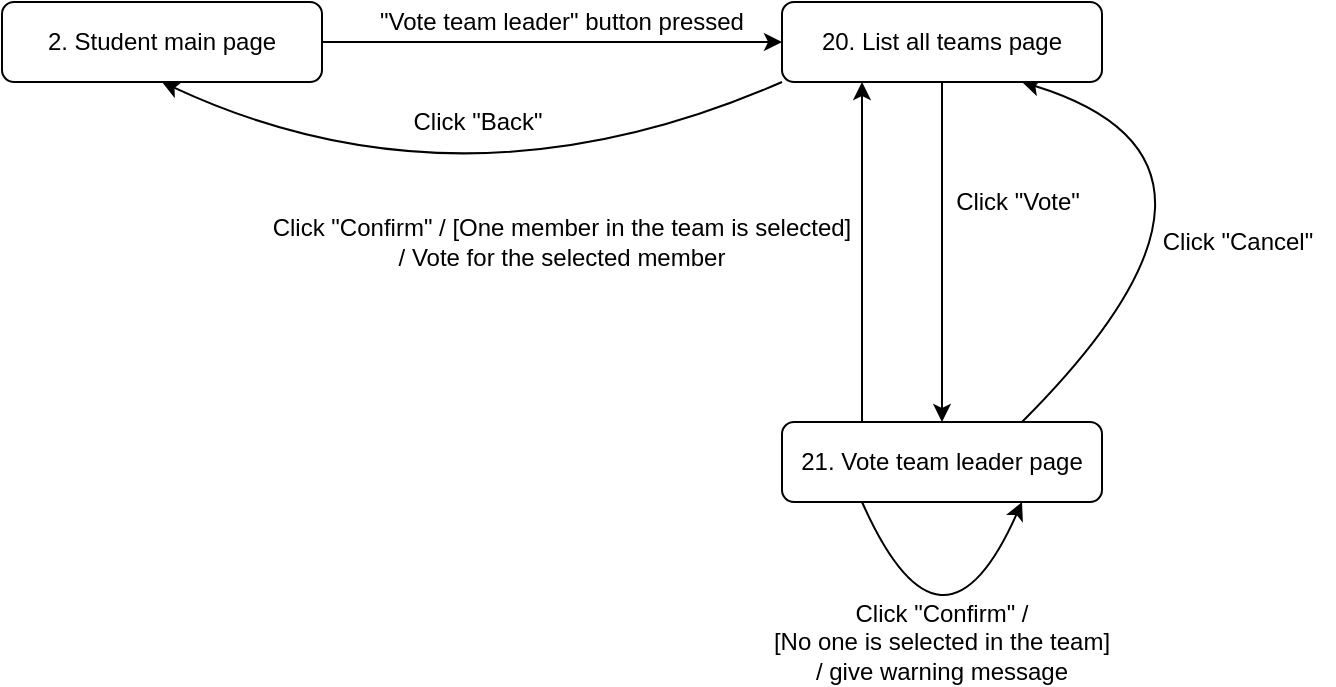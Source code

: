 <mxfile version="12.8.8" type="device"><diagram id="JK02AedDogQngHCiptC1" name="Page-1"><mxGraphModel dx="1422" dy="772" grid="1" gridSize="10" guides="1" tooltips="1" connect="1" arrows="1" fold="1" page="1" pageScale="1" pageWidth="827" pageHeight="1169" math="0" shadow="0"><root><mxCell id="0"/><mxCell id="1" parent="0"/><mxCell id="Z18tTtm0m3CS9nZPlGaC-2" style="edgeStyle=orthogonalEdgeStyle;rounded=0;orthogonalLoop=1;jettySize=auto;html=1;entryX=0;entryY=0.5;entryDx=0;entryDy=0;" parent="1" source="t-JVggpZhDYExCgTZTxm-1" target="Z18tTtm0m3CS9nZPlGaC-1" edge="1"><mxGeometry relative="1" as="geometry"/></mxCell><mxCell id="t-JVggpZhDYExCgTZTxm-1" value="2. Student main page" style="rounded=1;whiteSpace=wrap;html=1;" parent="1" vertex="1"><mxGeometry x="80" y="250" width="160" height="40" as="geometry"/></mxCell><mxCell id="t-JVggpZhDYExCgTZTxm-2" value="&quot;Vote team leader&quot; button pressed" style="text;html=1;strokeColor=none;fillColor=none;align=center;verticalAlign=middle;whiteSpace=wrap;rounded=0;" parent="1" vertex="1"><mxGeometry x="250" y="250" width="220" height="20" as="geometry"/></mxCell><mxCell id="Z18tTtm0m3CS9nZPlGaC-7" style="edgeStyle=orthogonalEdgeStyle;rounded=0;orthogonalLoop=1;jettySize=auto;html=1;exitX=0.25;exitY=0;exitDx=0;exitDy=0;entryX=0.25;entryY=1;entryDx=0;entryDy=0;" parent="1" source="t-JVggpZhDYExCgTZTxm-3" target="Z18tTtm0m3CS9nZPlGaC-1" edge="1"><mxGeometry relative="1" as="geometry"/></mxCell><mxCell id="t-JVggpZhDYExCgTZTxm-3" value="21. Vote team leader page" style="rounded=1;whiteSpace=wrap;html=1;" parent="1" vertex="1"><mxGeometry x="470" y="460" width="160" height="40" as="geometry"/></mxCell><mxCell id="t-JVggpZhDYExCgTZTxm-5" value="Click &quot;Vote&quot;" style="text;html=1;strokeColor=none;fillColor=none;align=center;verticalAlign=middle;whiteSpace=wrap;rounded=0;" parent="1" vertex="1"><mxGeometry x="540" y="340" width="96" height="20" as="geometry"/></mxCell><mxCell id="t-JVggpZhDYExCgTZTxm-6" value="" style="endArrow=classic;html=1;exitX=0.75;exitY=0;exitDx=0;exitDy=0;curved=1;entryX=0.75;entryY=1;entryDx=0;entryDy=0;" parent="1" source="t-JVggpZhDYExCgTZTxm-3" target="Z18tTtm0m3CS9nZPlGaC-1" edge="1"><mxGeometry width="50" height="50" relative="1" as="geometry"><mxPoint x="570" y="590" as="sourcePoint"/><mxPoint x="170" y="580" as="targetPoint"/><Array as="points"><mxPoint x="720" y="330"/></Array></mxGeometry></mxCell><mxCell id="t-JVggpZhDYExCgTZTxm-8" value="Click &quot;Confirm&quot; / &lt;br&gt;[No one is selected in the team]&lt;br&gt;/ give warning message" style="text;html=1;strokeColor=none;fillColor=none;align=center;verticalAlign=middle;whiteSpace=wrap;rounded=0;" parent="1" vertex="1"><mxGeometry x="460" y="550" width="180" height="40" as="geometry"/></mxCell><mxCell id="t-JVggpZhDYExCgTZTxm-11" value="Click &quot;Confirm&quot; / [One member in the team is selected]&lt;br&gt;/ Vote for the selected member" style="text;html=1;strokeColor=none;fillColor=none;align=center;verticalAlign=middle;whiteSpace=wrap;rounded=0;" parent="1" vertex="1"><mxGeometry x="210" y="360" width="300" height="20" as="geometry"/></mxCell><mxCell id="Z18tTtm0m3CS9nZPlGaC-5" style="edgeStyle=orthogonalEdgeStyle;rounded=0;orthogonalLoop=1;jettySize=auto;html=1;entryX=0.5;entryY=0;entryDx=0;entryDy=0;" parent="1" source="Z18tTtm0m3CS9nZPlGaC-1" target="t-JVggpZhDYExCgTZTxm-3" edge="1"><mxGeometry relative="1" as="geometry"/></mxCell><mxCell id="Z18tTtm0m3CS9nZPlGaC-1" value="20. List all teams page" style="rounded=1;whiteSpace=wrap;html=1;" parent="1" vertex="1"><mxGeometry x="470" y="250" width="160" height="40" as="geometry"/></mxCell><mxCell id="Z18tTtm0m3CS9nZPlGaC-3" value="" style="endArrow=classic;html=1;exitX=0;exitY=1;exitDx=0;exitDy=0;curved=1;entryX=0.5;entryY=1;entryDx=0;entryDy=0;" parent="1" source="Z18tTtm0m3CS9nZPlGaC-1" target="t-JVggpZhDYExCgTZTxm-1" edge="1"><mxGeometry width="50" height="50" relative="1" as="geometry"><mxPoint x="520" y="300" as="sourcePoint"/><mxPoint x="160" y="300" as="targetPoint"/><Array as="points"><mxPoint x="310" y="360"/></Array></mxGeometry></mxCell><mxCell id="Z18tTtm0m3CS9nZPlGaC-4" value="Click &quot;Back&quot;" style="text;html=1;strokeColor=none;fillColor=none;align=center;verticalAlign=middle;whiteSpace=wrap;rounded=0;" parent="1" vertex="1"><mxGeometry x="200" y="300" width="236" height="20" as="geometry"/></mxCell><mxCell id="Z18tTtm0m3CS9nZPlGaC-8" value="Click &quot;Cancel&quot;" style="text;html=1;strokeColor=none;fillColor=none;align=center;verticalAlign=middle;whiteSpace=wrap;rounded=0;" parent="1" vertex="1"><mxGeometry x="650" y="360" width="96" height="20" as="geometry"/></mxCell><mxCell id="Z18tTtm0m3CS9nZPlGaC-9" value="" style="curved=1;endArrow=classic;html=1;entryX=0.75;entryY=1;entryDx=0;entryDy=0;exitX=0.25;exitY=1;exitDx=0;exitDy=0;" parent="1" source="t-JVggpZhDYExCgTZTxm-3" target="t-JVggpZhDYExCgTZTxm-3" edge="1"><mxGeometry width="50" height="50" relative="1" as="geometry"><mxPoint x="80" y="570" as="sourcePoint"/><mxPoint x="130" y="520" as="targetPoint"/><Array as="points"><mxPoint x="550" y="590"/></Array></mxGeometry></mxCell></root></mxGraphModel></diagram></mxfile>